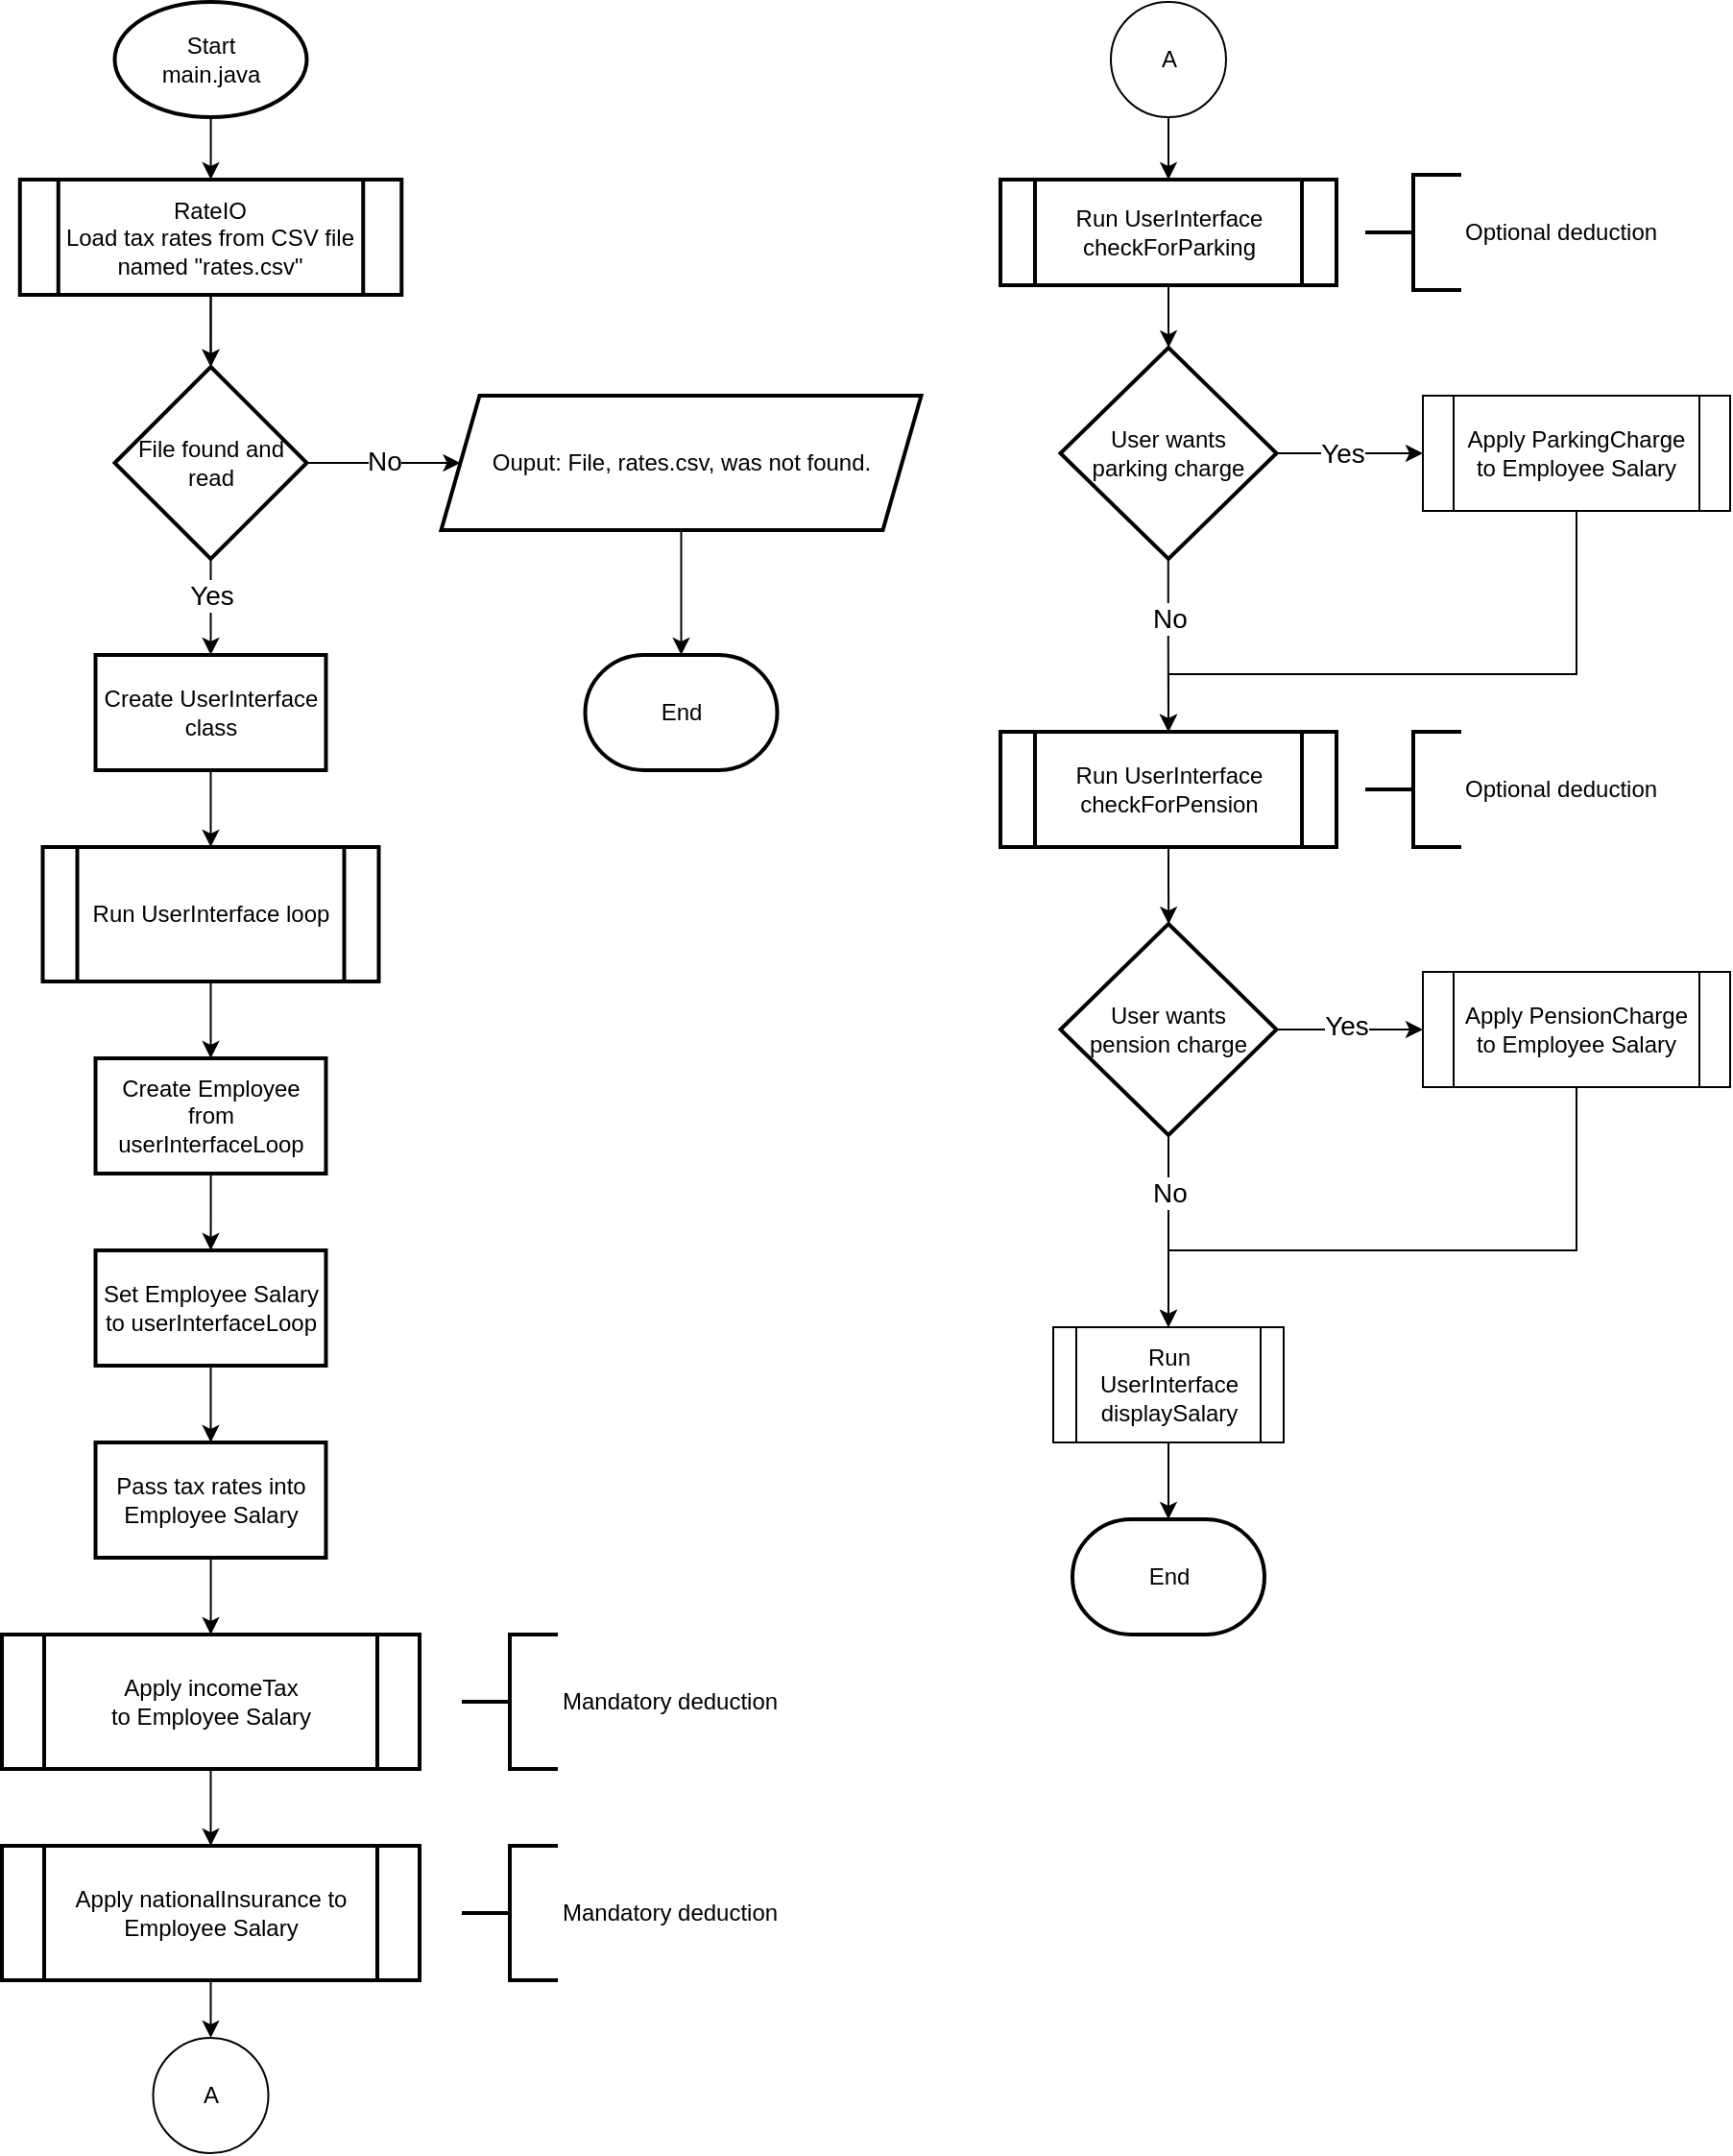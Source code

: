<mxfile version="22.1.3" type="device">
  <diagram id="C5RBs43oDa-KdzZeNtuy" name="Page-1">
    <mxGraphModel dx="2765" dy="1523" grid="1" gridSize="10" guides="1" tooltips="1" connect="1" arrows="1" fold="1" page="1" pageScale="1" pageWidth="827" pageHeight="1169" math="0" shadow="0">
      <root>
        <mxCell id="WIyWlLk6GJQsqaUBKTNV-0" />
        <mxCell id="WIyWlLk6GJQsqaUBKTNV-1" parent="WIyWlLk6GJQsqaUBKTNV-0" />
        <mxCell id="_dDXrvmrKJK-yegpXpzj-1" value="" style="edgeStyle=orthogonalEdgeStyle;rounded=0;orthogonalLoop=1;jettySize=auto;html=1;entryX=0.5;entryY=0;entryDx=0;entryDy=0;" edge="1" parent="WIyWlLk6GJQsqaUBKTNV-1" source="_dDXrvmrKJK-yegpXpzj-0" target="_dDXrvmrKJK-yegpXpzj-164">
          <mxGeometry relative="1" as="geometry">
            <mxPoint x="148.75" y="130" as="targetPoint" />
          </mxGeometry>
        </mxCell>
        <mxCell id="_dDXrvmrKJK-yegpXpzj-0" value="Start&lt;br&gt;main.java" style="strokeWidth=2;html=1;shape=mxgraph.flowchart.start_1;whiteSpace=wrap;" vertex="1" parent="WIyWlLk6GJQsqaUBKTNV-1">
          <mxGeometry x="98.75" y="30" width="100" height="60" as="geometry" />
        </mxCell>
        <mxCell id="_dDXrvmrKJK-yegpXpzj-4" value="" style="edgeStyle=orthogonalEdgeStyle;rounded=0;orthogonalLoop=1;jettySize=auto;html=1;" edge="1" parent="WIyWlLk6GJQsqaUBKTNV-1" source="_dDXrvmrKJK-yegpXpzj-2" target="_dDXrvmrKJK-yegpXpzj-3">
          <mxGeometry relative="1" as="geometry" />
        </mxCell>
        <mxCell id="_dDXrvmrKJK-yegpXpzj-55" value="&lt;div style=&quot;font-size: 12px;&quot;&gt;&lt;font style=&quot;font-size: 14px;&quot;&gt;No&lt;/font&gt;&lt;/div&gt;" style="edgeLabel;html=1;align=center;verticalAlign=middle;resizable=0;points=[];" vertex="1" connectable="0" parent="_dDXrvmrKJK-yegpXpzj-4">
          <mxGeometry x="-0.009" y="1" relative="1" as="geometry">
            <mxPoint as="offset" />
          </mxGeometry>
        </mxCell>
        <mxCell id="_dDXrvmrKJK-yegpXpzj-14" value="" style="edgeStyle=orthogonalEdgeStyle;rounded=0;orthogonalLoop=1;jettySize=auto;html=1;" edge="1" parent="WIyWlLk6GJQsqaUBKTNV-1" source="_dDXrvmrKJK-yegpXpzj-2" target="_dDXrvmrKJK-yegpXpzj-13">
          <mxGeometry relative="1" as="geometry" />
        </mxCell>
        <mxCell id="_dDXrvmrKJK-yegpXpzj-53" value="&lt;font style=&quot;font-size: 14px;&quot;&gt;Yes&lt;/font&gt;" style="edgeLabel;html=1;align=center;verticalAlign=middle;resizable=0;points=[];" vertex="1" connectable="0" parent="_dDXrvmrKJK-yegpXpzj-14">
          <mxGeometry x="-0.262" y="-2" relative="1" as="geometry">
            <mxPoint x="2" as="offset" />
          </mxGeometry>
        </mxCell>
        <mxCell id="_dDXrvmrKJK-yegpXpzj-2" value="File found and read" style="strokeWidth=2;html=1;shape=mxgraph.flowchart.decision;whiteSpace=wrap;" vertex="1" parent="WIyWlLk6GJQsqaUBKTNV-1">
          <mxGeometry x="98.75" y="220" width="100" height="100" as="geometry" />
        </mxCell>
        <mxCell id="_dDXrvmrKJK-yegpXpzj-10" value="" style="edgeStyle=orthogonalEdgeStyle;rounded=0;orthogonalLoop=1;jettySize=auto;html=1;entryX=0.5;entryY=0;entryDx=0;entryDy=0;entryPerimeter=0;" edge="1" parent="WIyWlLk6GJQsqaUBKTNV-1" source="_dDXrvmrKJK-yegpXpzj-3" target="_dDXrvmrKJK-yegpXpzj-7">
          <mxGeometry relative="1" as="geometry">
            <mxPoint x="393.75" y="360" as="targetPoint" />
          </mxGeometry>
        </mxCell>
        <mxCell id="_dDXrvmrKJK-yegpXpzj-3" value="&lt;div style=&quot;line-height: 110%;&quot; align=&quot;center&quot;&gt;Ouput: File, rates.csv, was not found.&lt;/div&gt;" style="shape=parallelogram;perimeter=parallelogramPerimeter;whiteSpace=wrap;html=1;fixedSize=1;strokeWidth=2;align=center;" vertex="1" parent="WIyWlLk6GJQsqaUBKTNV-1">
          <mxGeometry x="268.75" y="235" width="250" height="70" as="geometry" />
        </mxCell>
        <mxCell id="_dDXrvmrKJK-yegpXpzj-7" value="End" style="strokeWidth=2;html=1;shape=mxgraph.flowchart.terminator;whiteSpace=wrap;" vertex="1" parent="WIyWlLk6GJQsqaUBKTNV-1">
          <mxGeometry x="343.75" y="370" width="100" height="60" as="geometry" />
        </mxCell>
        <mxCell id="_dDXrvmrKJK-yegpXpzj-16" value="" style="edgeStyle=orthogonalEdgeStyle;rounded=0;orthogonalLoop=1;jettySize=auto;html=1;" edge="1" parent="WIyWlLk6GJQsqaUBKTNV-1" source="_dDXrvmrKJK-yegpXpzj-13" target="_dDXrvmrKJK-yegpXpzj-15">
          <mxGeometry relative="1" as="geometry" />
        </mxCell>
        <mxCell id="_dDXrvmrKJK-yegpXpzj-13" value="Create UserInterface class" style="whiteSpace=wrap;html=1;strokeWidth=2;" vertex="1" parent="WIyWlLk6GJQsqaUBKTNV-1">
          <mxGeometry x="88.75" y="370" width="120" height="60" as="geometry" />
        </mxCell>
        <mxCell id="_dDXrvmrKJK-yegpXpzj-18" value="" style="edgeStyle=orthogonalEdgeStyle;rounded=0;orthogonalLoop=1;jettySize=auto;html=1;" edge="1" parent="WIyWlLk6GJQsqaUBKTNV-1" source="_dDXrvmrKJK-yegpXpzj-15" target="_dDXrvmrKJK-yegpXpzj-17">
          <mxGeometry relative="1" as="geometry" />
        </mxCell>
        <mxCell id="_dDXrvmrKJK-yegpXpzj-15" value="Run UserInterface loop" style="shape=process;whiteSpace=wrap;html=1;backgroundOutline=1;strokeWidth=2;" vertex="1" parent="WIyWlLk6GJQsqaUBKTNV-1">
          <mxGeometry x="61.25" y="470" width="175" height="70" as="geometry" />
        </mxCell>
        <mxCell id="_dDXrvmrKJK-yegpXpzj-20" value="" style="edgeStyle=orthogonalEdgeStyle;rounded=0;orthogonalLoop=1;jettySize=auto;html=1;" edge="1" parent="WIyWlLk6GJQsqaUBKTNV-1" source="_dDXrvmrKJK-yegpXpzj-17">
          <mxGeometry relative="1" as="geometry">
            <mxPoint x="148.75" y="680" as="targetPoint" />
          </mxGeometry>
        </mxCell>
        <mxCell id="_dDXrvmrKJK-yegpXpzj-17" value="Create Employee from userInterfaceLoop" style="whiteSpace=wrap;html=1;strokeWidth=2;" vertex="1" parent="WIyWlLk6GJQsqaUBKTNV-1">
          <mxGeometry x="88.75" y="580" width="120" height="60" as="geometry" />
        </mxCell>
        <mxCell id="_dDXrvmrKJK-yegpXpzj-71" value="" style="edgeStyle=orthogonalEdgeStyle;rounded=0;orthogonalLoop=1;jettySize=auto;html=1;" edge="1" parent="WIyWlLk6GJQsqaUBKTNV-1" source="_dDXrvmrKJK-yegpXpzj-22" target="_dDXrvmrKJK-yegpXpzj-70">
          <mxGeometry relative="1" as="geometry" />
        </mxCell>
        <mxCell id="_dDXrvmrKJK-yegpXpzj-22" value="Set Employee Salary to userInterfaceLoop" style="whiteSpace=wrap;html=1;strokeWidth=2;" vertex="1" parent="WIyWlLk6GJQsqaUBKTNV-1">
          <mxGeometry x="88.75" y="680" width="120" height="60" as="geometry" />
        </mxCell>
        <mxCell id="_dDXrvmrKJK-yegpXpzj-62" value="" style="edgeStyle=orthogonalEdgeStyle;rounded=0;orthogonalLoop=1;jettySize=auto;html=1;" edge="1" parent="WIyWlLk6GJQsqaUBKTNV-1" source="_dDXrvmrKJK-yegpXpzj-26" target="_dDXrvmrKJK-yegpXpzj-61">
          <mxGeometry relative="1" as="geometry" />
        </mxCell>
        <mxCell id="_dDXrvmrKJK-yegpXpzj-26" value="Apply incomeTax&lt;br&gt;to Employee Salary" style="shape=process;whiteSpace=wrap;html=1;backgroundOutline=1;strokeWidth=2;" vertex="1" parent="WIyWlLk6GJQsqaUBKTNV-1">
          <mxGeometry x="40" y="880" width="217.5" height="70" as="geometry" />
        </mxCell>
        <mxCell id="_dDXrvmrKJK-yegpXpzj-99" value="" style="edgeStyle=orthogonalEdgeStyle;rounded=0;orthogonalLoop=1;jettySize=auto;html=1;" edge="1" parent="WIyWlLk6GJQsqaUBKTNV-1" source="_dDXrvmrKJK-yegpXpzj-28">
          <mxGeometry relative="1" as="geometry">
            <mxPoint x="647.571" y="210.07" as="targetPoint" />
          </mxGeometry>
        </mxCell>
        <mxCell id="_dDXrvmrKJK-yegpXpzj-28" value="Run UserInterface&lt;br&gt;checkForParking" style="shape=process;whiteSpace=wrap;html=1;backgroundOutline=1;strokeWidth=2;" vertex="1" parent="WIyWlLk6GJQsqaUBKTNV-1">
          <mxGeometry x="560" y="122.5" width="175" height="55" as="geometry" />
        </mxCell>
        <mxCell id="_dDXrvmrKJK-yegpXpzj-97" value="" style="edgeStyle=orthogonalEdgeStyle;rounded=0;orthogonalLoop=1;jettySize=auto;html=1;" edge="1" parent="WIyWlLk6GJQsqaUBKTNV-1" source="_dDXrvmrKJK-yegpXpzj-30">
          <mxGeometry relative="1" as="geometry">
            <mxPoint x="647.6" y="510.098" as="targetPoint" />
          </mxGeometry>
        </mxCell>
        <mxCell id="_dDXrvmrKJK-yegpXpzj-30" value="Run UserInterface&lt;br&gt;checkForPension" style="shape=process;whiteSpace=wrap;html=1;backgroundOutline=1;strokeWidth=2;" vertex="1" parent="WIyWlLk6GJQsqaUBKTNV-1">
          <mxGeometry x="560" y="410" width="175" height="60" as="geometry" />
        </mxCell>
        <mxCell id="_dDXrvmrKJK-yegpXpzj-98" value="" style="edgeStyle=orthogonalEdgeStyle;rounded=0;orthogonalLoop=1;jettySize=auto;html=1;" edge="1" parent="WIyWlLk6GJQsqaUBKTNV-1" source="_dDXrvmrKJK-yegpXpzj-34" target="_dDXrvmrKJK-yegpXpzj-28">
          <mxGeometry relative="1" as="geometry" />
        </mxCell>
        <mxCell id="_dDXrvmrKJK-yegpXpzj-34" value="A" style="ellipse;whiteSpace=wrap;html=1;aspect=fixed;" vertex="1" parent="WIyWlLk6GJQsqaUBKTNV-1">
          <mxGeometry x="617.5" y="30" width="60" height="60" as="geometry" />
        </mxCell>
        <mxCell id="_dDXrvmrKJK-yegpXpzj-37" value="A" style="ellipse;whiteSpace=wrap;html=1;aspect=fixed;" vertex="1" parent="WIyWlLk6GJQsqaUBKTNV-1">
          <mxGeometry x="118.75" y="1090" width="60" height="60" as="geometry" />
        </mxCell>
        <mxCell id="_dDXrvmrKJK-yegpXpzj-45" value="" style="edgeStyle=orthogonalEdgeStyle;rounded=0;orthogonalLoop=1;jettySize=auto;html=1;exitX=0.499;exitY=1.003;exitDx=0;exitDy=0;exitPerimeter=0;" edge="1" parent="WIyWlLk6GJQsqaUBKTNV-1" source="_dDXrvmrKJK-yegpXpzj-104" target="_dDXrvmrKJK-yegpXpzj-30">
          <mxGeometry relative="1" as="geometry">
            <mxPoint x="647.571" y="329.93" as="sourcePoint" />
          </mxGeometry>
        </mxCell>
        <mxCell id="_dDXrvmrKJK-yegpXpzj-59" value="&lt;font style=&quot;font-size: 14px;&quot;&gt;No&lt;/font&gt;" style="edgeLabel;html=1;align=center;verticalAlign=middle;resizable=0;points=[];" vertex="1" connectable="0" parent="_dDXrvmrKJK-yegpXpzj-45">
          <mxGeometry x="-0.335" y="-2" relative="1" as="geometry">
            <mxPoint x="2" as="offset" />
          </mxGeometry>
        </mxCell>
        <mxCell id="_dDXrvmrKJK-yegpXpzj-47" value="" style="edgeStyle=orthogonalEdgeStyle;rounded=0;orthogonalLoop=1;jettySize=auto;html=1;exitX=1;exitY=0.5;exitDx=0;exitDy=0;exitPerimeter=0;" edge="1" parent="WIyWlLk6GJQsqaUBKTNV-1" source="_dDXrvmrKJK-yegpXpzj-104" target="_dDXrvmrKJK-yegpXpzj-46">
          <mxGeometry relative="1" as="geometry">
            <mxPoint x="708.75" y="270" as="sourcePoint" />
          </mxGeometry>
        </mxCell>
        <mxCell id="_dDXrvmrKJK-yegpXpzj-58" value="&lt;font style=&quot;font-size: 14px;&quot;&gt;Yes&lt;/font&gt;" style="edgeLabel;html=1;align=center;verticalAlign=middle;resizable=0;points=[];" vertex="1" connectable="0" parent="_dDXrvmrKJK-yegpXpzj-47">
          <mxGeometry x="-0.122" y="-1" relative="1" as="geometry">
            <mxPoint y="-1" as="offset" />
          </mxGeometry>
        </mxCell>
        <mxCell id="_dDXrvmrKJK-yegpXpzj-50" style="edgeStyle=orthogonalEdgeStyle;rounded=0;orthogonalLoop=1;jettySize=auto;html=1;exitX=0.5;exitY=1;exitDx=0;exitDy=0;entryX=0.5;entryY=0;entryDx=0;entryDy=0;" edge="1" parent="WIyWlLk6GJQsqaUBKTNV-1" source="_dDXrvmrKJK-yegpXpzj-46" target="_dDXrvmrKJK-yegpXpzj-30">
          <mxGeometry relative="1" as="geometry">
            <mxPoint x="740" y="410" as="targetPoint" />
            <Array as="points">
              <mxPoint x="860" y="380" />
              <mxPoint x="648" y="380" />
            </Array>
          </mxGeometry>
        </mxCell>
        <mxCell id="_dDXrvmrKJK-yegpXpzj-46" value="Apply ParkingCharge&lt;br&gt;to Employee Salary" style="shape=process;whiteSpace=wrap;html=1;backgroundOutline=1;" vertex="1" parent="WIyWlLk6GJQsqaUBKTNV-1">
          <mxGeometry x="780" y="235" width="160" height="60" as="geometry" />
        </mxCell>
        <mxCell id="_dDXrvmrKJK-yegpXpzj-63" value="" style="edgeStyle=orthogonalEdgeStyle;rounded=0;orthogonalLoop=1;jettySize=auto;html=1;" edge="1" parent="WIyWlLk6GJQsqaUBKTNV-1" source="_dDXrvmrKJK-yegpXpzj-61" target="_dDXrvmrKJK-yegpXpzj-37">
          <mxGeometry relative="1" as="geometry" />
        </mxCell>
        <mxCell id="_dDXrvmrKJK-yegpXpzj-61" value="Apply nationalInsurance to Employee Salary" style="shape=process;whiteSpace=wrap;html=1;backgroundOutline=1;strokeWidth=2;" vertex="1" parent="WIyWlLk6GJQsqaUBKTNV-1">
          <mxGeometry x="40" y="990" width="217.5" height="70" as="geometry" />
        </mxCell>
        <mxCell id="_dDXrvmrKJK-yegpXpzj-66" value="Mandatory deduction" style="strokeWidth=2;html=1;shape=mxgraph.flowchart.annotation_2;align=left;labelPosition=right;pointerEvents=1;" vertex="1" parent="WIyWlLk6GJQsqaUBKTNV-1">
          <mxGeometry x="279.5" y="880" width="50" height="70" as="geometry" />
        </mxCell>
        <mxCell id="_dDXrvmrKJK-yegpXpzj-68" value="Mandatory deduction" style="strokeWidth=2;html=1;shape=mxgraph.flowchart.annotation_2;align=left;labelPosition=right;pointerEvents=1;" vertex="1" parent="WIyWlLk6GJQsqaUBKTNV-1">
          <mxGeometry x="279.5" y="990" width="50" height="70" as="geometry" />
        </mxCell>
        <mxCell id="_dDXrvmrKJK-yegpXpzj-69" value="Optional deduction" style="strokeWidth=2;html=1;shape=mxgraph.flowchart.annotation_2;align=left;labelPosition=right;pointerEvents=1;" vertex="1" parent="WIyWlLk6GJQsqaUBKTNV-1">
          <mxGeometry x="750" y="120" width="50" height="60" as="geometry" />
        </mxCell>
        <mxCell id="_dDXrvmrKJK-yegpXpzj-72" value="" style="edgeStyle=orthogonalEdgeStyle;rounded=0;orthogonalLoop=1;jettySize=auto;html=1;" edge="1" parent="WIyWlLk6GJQsqaUBKTNV-1" source="_dDXrvmrKJK-yegpXpzj-70" target="_dDXrvmrKJK-yegpXpzj-26">
          <mxGeometry relative="1" as="geometry" />
        </mxCell>
        <mxCell id="_dDXrvmrKJK-yegpXpzj-70" value="Pass tax rates into Employee Salary" style="whiteSpace=wrap;html=1;strokeWidth=2;" vertex="1" parent="WIyWlLk6GJQsqaUBKTNV-1">
          <mxGeometry x="88.75" y="780" width="120" height="60" as="geometry" />
        </mxCell>
        <mxCell id="_dDXrvmrKJK-yegpXpzj-76" value="Optional deduction" style="strokeWidth=2;html=1;shape=mxgraph.flowchart.annotation_2;align=left;labelPosition=right;pointerEvents=1;" vertex="1" parent="WIyWlLk6GJQsqaUBKTNV-1">
          <mxGeometry x="750" y="410" width="50" height="60" as="geometry" />
        </mxCell>
        <mxCell id="_dDXrvmrKJK-yegpXpzj-88" value="" style="edgeStyle=orthogonalEdgeStyle;rounded=0;orthogonalLoop=1;jettySize=auto;html=1;exitX=1;exitY=0.5;exitDx=0;exitDy=0;exitPerimeter=0;" edge="1" parent="WIyWlLk6GJQsqaUBKTNV-1" source="_dDXrvmrKJK-yegpXpzj-105" target="_dDXrvmrKJK-yegpXpzj-87">
          <mxGeometry relative="1" as="geometry">
            <mxPoint x="708.75" y="570" as="sourcePoint" />
          </mxGeometry>
        </mxCell>
        <mxCell id="_dDXrvmrKJK-yegpXpzj-90" value="" style="edgeStyle=orthogonalEdgeStyle;rounded=0;orthogonalLoop=1;jettySize=auto;html=1;exitX=0.5;exitY=1;exitDx=0;exitDy=0;exitPerimeter=0;" edge="1" parent="WIyWlLk6GJQsqaUBKTNV-1" source="_dDXrvmrKJK-yegpXpzj-105" target="_dDXrvmrKJK-yegpXpzj-89">
          <mxGeometry relative="1" as="geometry">
            <mxPoint x="647.6" y="629.902" as="sourcePoint" />
          </mxGeometry>
        </mxCell>
        <mxCell id="_dDXrvmrKJK-yegpXpzj-103" style="edgeStyle=orthogonalEdgeStyle;rounded=0;orthogonalLoop=1;jettySize=auto;html=1;entryX=0.5;entryY=0;entryDx=0;entryDy=0;" edge="1" parent="WIyWlLk6GJQsqaUBKTNV-1" source="_dDXrvmrKJK-yegpXpzj-87" target="_dDXrvmrKJK-yegpXpzj-89">
          <mxGeometry relative="1" as="geometry">
            <Array as="points">
              <mxPoint x="860" y="680" />
              <mxPoint x="648" y="680" />
            </Array>
          </mxGeometry>
        </mxCell>
        <mxCell id="_dDXrvmrKJK-yegpXpzj-87" value="Apply PensionCharge&lt;br&gt;to Employee Salary" style="shape=process;whiteSpace=wrap;html=1;backgroundOutline=1;" vertex="1" parent="WIyWlLk6GJQsqaUBKTNV-1">
          <mxGeometry x="780" y="535" width="160" height="60" as="geometry" />
        </mxCell>
        <mxCell id="_dDXrvmrKJK-yegpXpzj-96" value="" style="edgeStyle=orthogonalEdgeStyle;rounded=0;orthogonalLoop=1;jettySize=auto;html=1;" edge="1" parent="WIyWlLk6GJQsqaUBKTNV-1" source="_dDXrvmrKJK-yegpXpzj-89" target="_dDXrvmrKJK-yegpXpzj-91">
          <mxGeometry relative="1" as="geometry" />
        </mxCell>
        <mxCell id="_dDXrvmrKJK-yegpXpzj-89" value="Run UserInterface&lt;br&gt;displaySalary" style="shape=process;whiteSpace=wrap;html=1;backgroundOutline=1;" vertex="1" parent="WIyWlLk6GJQsqaUBKTNV-1">
          <mxGeometry x="587.5" y="720" width="120" height="60" as="geometry" />
        </mxCell>
        <mxCell id="_dDXrvmrKJK-yegpXpzj-91" value="End" style="strokeWidth=2;html=1;shape=mxgraph.flowchart.terminator;whiteSpace=wrap;" vertex="1" parent="WIyWlLk6GJQsqaUBKTNV-1">
          <mxGeometry x="597.5" y="820" width="100" height="60" as="geometry" />
        </mxCell>
        <mxCell id="_dDXrvmrKJK-yegpXpzj-94" value="&lt;font style=&quot;font-size: 14px;&quot;&gt;Yes&lt;/font&gt;" style="edgeLabel;html=1;align=center;verticalAlign=middle;resizable=0;points=[];" vertex="1" connectable="0" parent="WIyWlLk6GJQsqaUBKTNV-1">
          <mxGeometry x="730" y="565" as="geometry">
            <mxPoint x="10" y="-2" as="offset" />
          </mxGeometry>
        </mxCell>
        <mxCell id="_dDXrvmrKJK-yegpXpzj-95" value="&lt;font style=&quot;font-size: 14px;&quot;&gt;No&lt;/font&gt;" style="edgeLabel;html=1;align=center;verticalAlign=middle;resizable=0;points=[];" vertex="1" connectable="0" parent="WIyWlLk6GJQsqaUBKTNV-1">
          <mxGeometry x="647.501" y="650.003" as="geometry" />
        </mxCell>
        <mxCell id="_dDXrvmrKJK-yegpXpzj-104" value="User wants&lt;br&gt;parking charge" style="strokeWidth=2;html=1;shape=mxgraph.flowchart.decision;whiteSpace=wrap;" vertex="1" parent="WIyWlLk6GJQsqaUBKTNV-1">
          <mxGeometry x="591.25" y="210" width="112.5" height="110" as="geometry" />
        </mxCell>
        <mxCell id="_dDXrvmrKJK-yegpXpzj-105" value="User wants&lt;br&gt;&lt;div&gt;pension charge&lt;/div&gt;" style="strokeWidth=2;html=1;shape=mxgraph.flowchart.decision;whiteSpace=wrap;" vertex="1" parent="WIyWlLk6GJQsqaUBKTNV-1">
          <mxGeometry x="591.25" y="510" width="112.5" height="110" as="geometry" />
        </mxCell>
        <mxCell id="_dDXrvmrKJK-yegpXpzj-109" value="" style="edgeStyle=orthogonalEdgeStyle;rounded=0;orthogonalLoop=1;jettySize=auto;html=1;entryX=0.5;entryY=0;entryDx=0;entryDy=0;entryPerimeter=0;" edge="1" parent="WIyWlLk6GJQsqaUBKTNV-1" target="_dDXrvmrKJK-yegpXpzj-2">
          <mxGeometry relative="1" as="geometry">
            <mxPoint x="148.771" y="180" as="sourcePoint" />
            <Array as="points">
              <mxPoint x="149" y="201" />
              <mxPoint x="149" y="201" />
            </Array>
          </mxGeometry>
        </mxCell>
        <mxCell id="_dDXrvmrKJK-yegpXpzj-165" value="" style="edgeStyle=orthogonalEdgeStyle;rounded=0;orthogonalLoop=1;jettySize=auto;html=1;exitX=0.5;exitY=1;exitDx=0;exitDy=0;entryX=0.5;entryY=0;entryDx=0;entryDy=0;entryPerimeter=0;" edge="1" parent="WIyWlLk6GJQsqaUBKTNV-1" source="_dDXrvmrKJK-yegpXpzj-164" target="_dDXrvmrKJK-yegpXpzj-2">
          <mxGeometry relative="1" as="geometry" />
        </mxCell>
        <mxCell id="_dDXrvmrKJK-yegpXpzj-164" value="RateIO&lt;br&gt;Load tax rates from CSV file named &quot;rates.csv&quot;" style="shape=process;whiteSpace=wrap;html=1;backgroundOutline=1;strokeWidth=2;" vertex="1" parent="WIyWlLk6GJQsqaUBKTNV-1">
          <mxGeometry x="49.38" y="122.5" width="198.75" height="60" as="geometry" />
        </mxCell>
      </root>
    </mxGraphModel>
  </diagram>
</mxfile>
